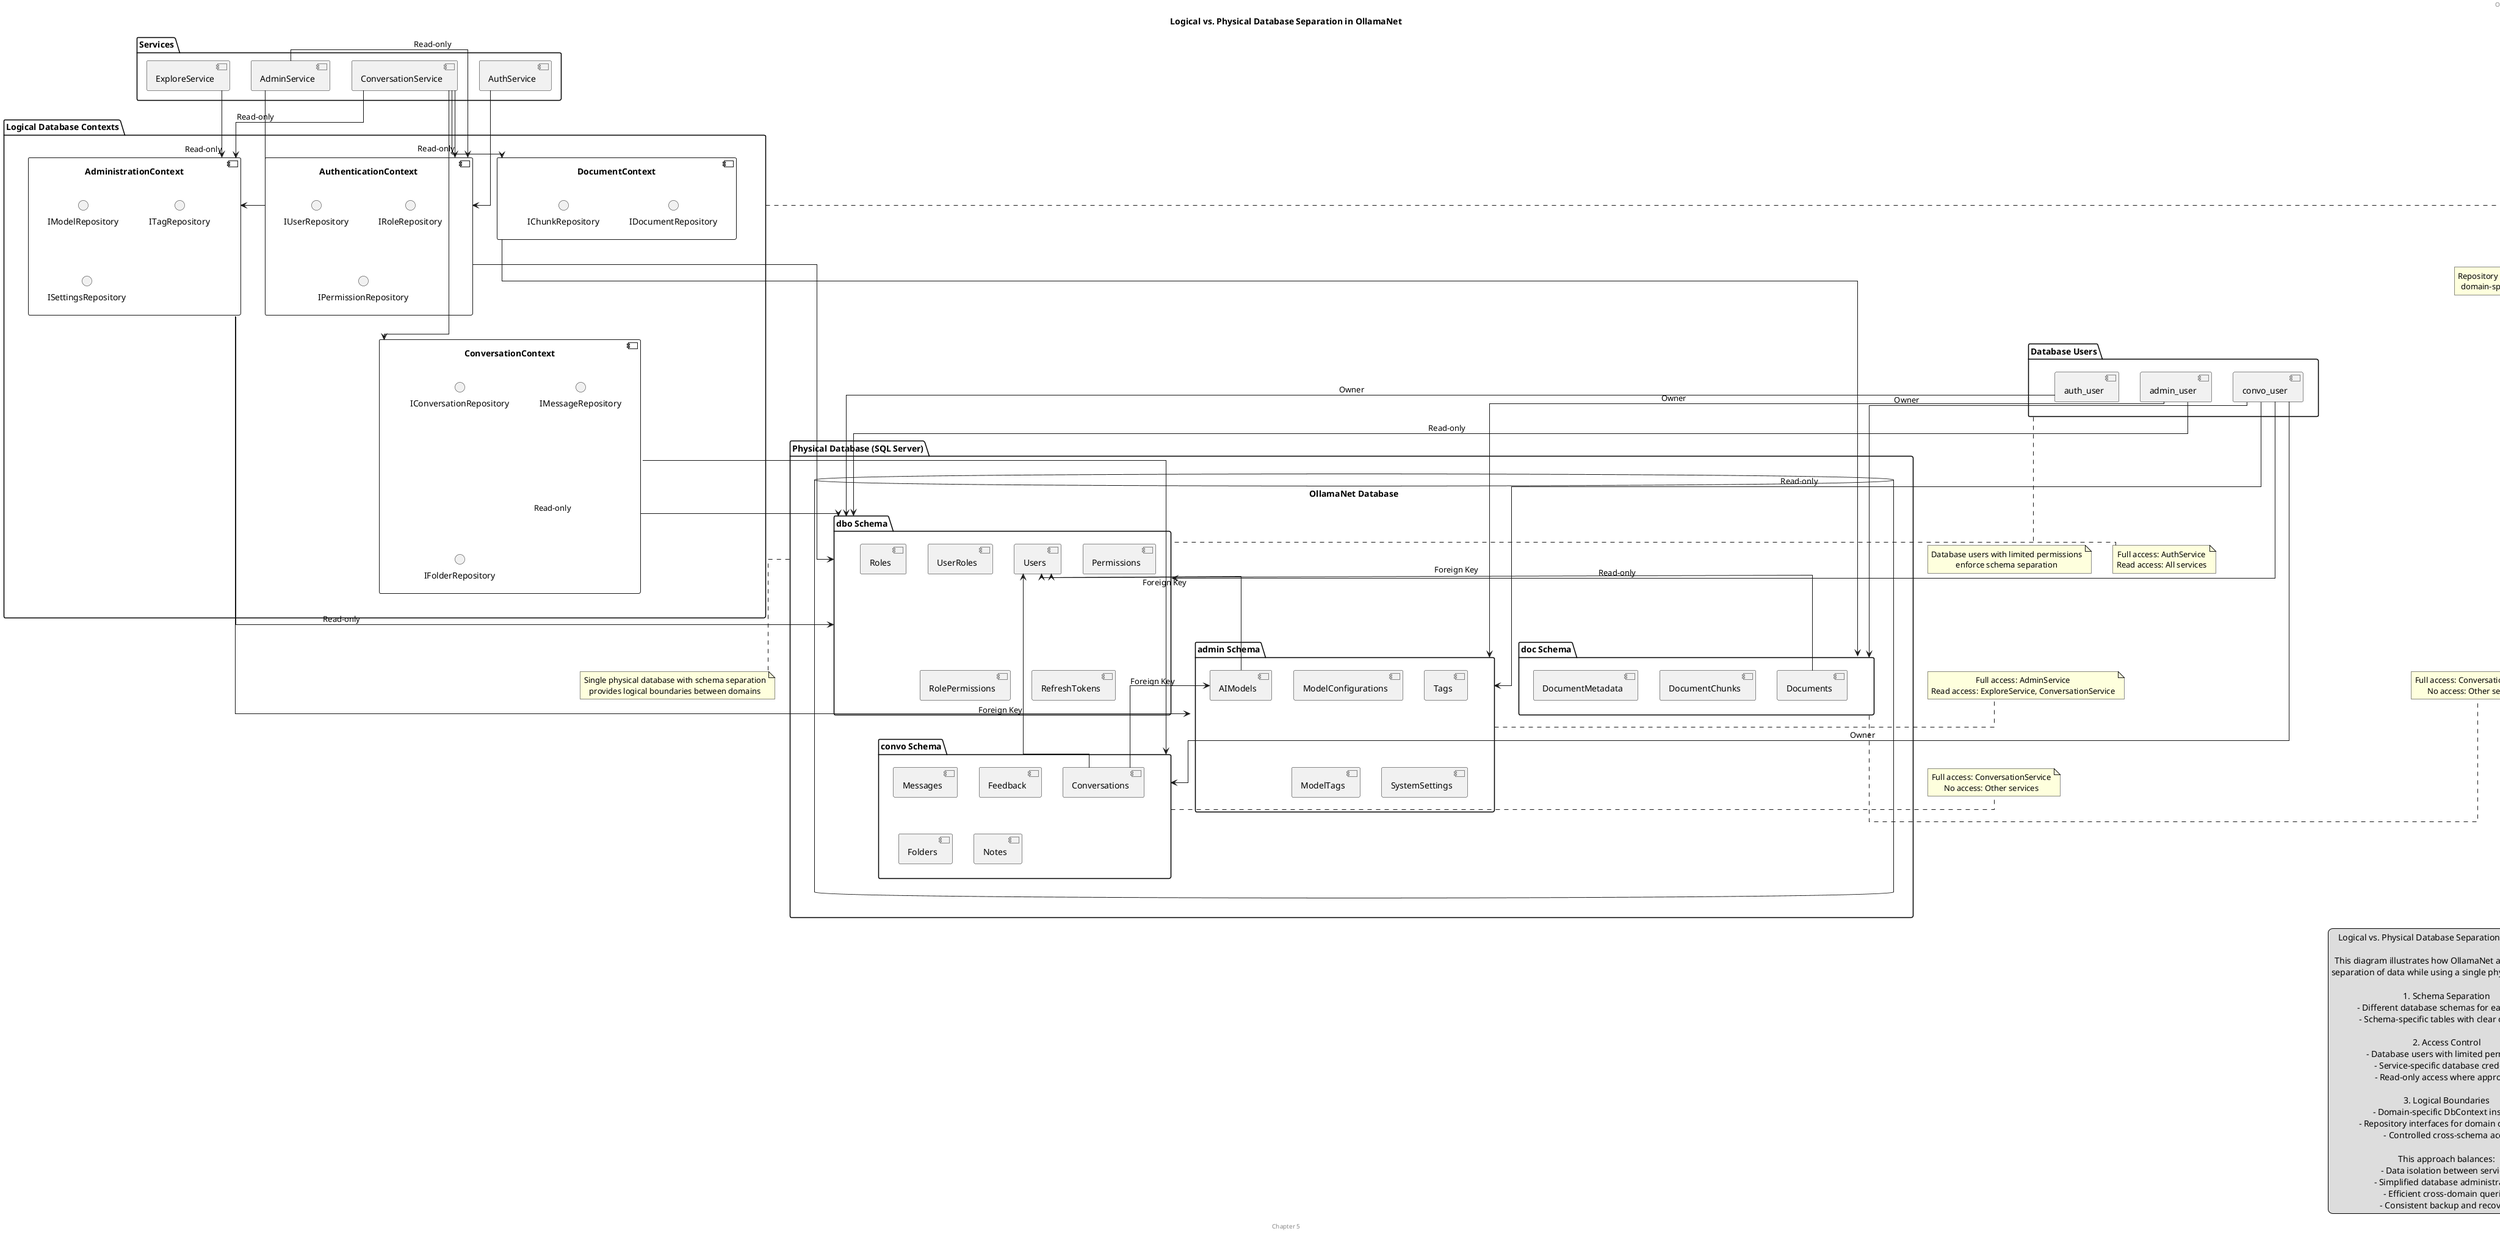 @startuml logical_separation

title Logical vs. Physical Database Separation in OllamaNet

header OllamaNet Documentation
footer Chapter 5

skinparam componentStyle uml2
skinparam defaultTextAlignment center
skinparam linetype ortho

package "Physical Database (SQL Server)" as physical {
  database "OllamaNet Database" as db {
    folder "dbo Schema" as dbo {
      [Users]
      [Roles]
      [UserRoles]
      [Permissions]
      [RolePermissions]
      [RefreshTokens]
    }
    
    folder "admin Schema" as admin {
      [AIModels]
      [ModelConfigurations]
      [Tags]
      [ModelTags]
      [SystemSettings]
    }
    
    folder "convo Schema" as convo {
      [Conversations]
      [Messages]
      [Feedback]
      [Folders]
      [Notes]
    }
    
    folder "doc Schema" as doc {
      [Documents]
      [DocumentChunks]
      [DocumentMetadata]
    }
  }
}

package "Logical Database Contexts" as logical {
  component "AuthenticationContext" as auth_context {
    interface "IUserRepository"
    interface "IRoleRepository"
    interface "IPermissionRepository"
  }
  
  component "AdministrationContext" as admin_context {
    interface "IModelRepository"
    interface "ITagRepository"
    interface "ISettingsRepository"
  }
  
  component "ConversationContext" as convo_context {
    interface "IConversationRepository"
    interface "IMessageRepository"
    interface "IFolderRepository"
  }
  
  component "DocumentContext" as doc_context {
    interface "IDocumentRepository"
    interface "IChunkRepository"
  }
}

package "Services" as services {
  component "AuthService" as auth_service
  component "AdminService" as admin_service
  component "ExploreService" as explore_service
  component "ConversationService" as convo_service
}

' Schema access rights
note right of dbo
  Full access: AuthService
  Read access: All services
end note

note right of admin
  Full access: AdminService
  Read access: ExploreService, ConversationService
end note

note right of convo
  Full access: ConversationService
  No access: Other services
end note

note right of doc
  Full access: ConversationService
  No access: Other services
end note

' Service to context relationships
auth_service --> auth_context
admin_service --> admin_context
admin_service --> auth_context : Read-only
explore_service --> admin_context : Read-only
convo_service --> convo_context
convo_service --> doc_context
convo_service --> auth_context : Read-only
convo_service --> admin_context : Read-only

' Context to schema relationships
auth_context --> dbo
admin_context --> admin
admin_context --> dbo : Read-only
convo_context --> convo
convo_context --> dbo : Read-only
doc_context --> doc

' Database users
package "Database Users" as db_users {
  component "auth_user" as db_auth_user
  component "admin_user" as db_admin_user
  component "convo_user" as db_convo_user
}

db_auth_user --> dbo : Owner
db_admin_user --> admin : Owner
db_admin_user --> dbo : Read-only
db_convo_user --> convo : Owner
db_convo_user --> doc : Owner
db_convo_user --> dbo : Read-only
db_convo_user --> admin : Read-only

' Cross-Schema Relationships
[Users] <-- [AIModels] : Foreign Key
[Users] <-- [Conversations] : Foreign Key
[Users] <-- [Documents] : Foreign Key
[AIModels] <-- [Conversations] : Foreign Key

note bottom of physical
  Single physical database with schema separation
  provides logical boundaries between domains
end note

note bottom of logical
  Repository interfaces provide
  domain-specific data access
end note

note bottom of db_users
  Database users with limited permissions
  enforce schema separation
end note

legend right
  Logical vs. Physical Database Separation in OllamaNet
  
  This diagram illustrates how OllamaNet achieves logical
  separation of data while using a single physical database:
  
  1. Schema Separation
     - Different database schemas for each domain
     - Schema-specific tables with clear ownership
  
  2. Access Control
     - Database users with limited permissions
     - Service-specific database credentials
     - Read-only access where appropriate
  
  3. Logical Boundaries
     - Domain-specific DbContext instances
     - Repository interfaces for domain operations
     - Controlled cross-schema access
  
  This approach balances:
  - Data isolation between services
  - Simplified database administration
  - Efficient cross-domain queries
  - Consistent backup and recovery
end legend

@enduml
